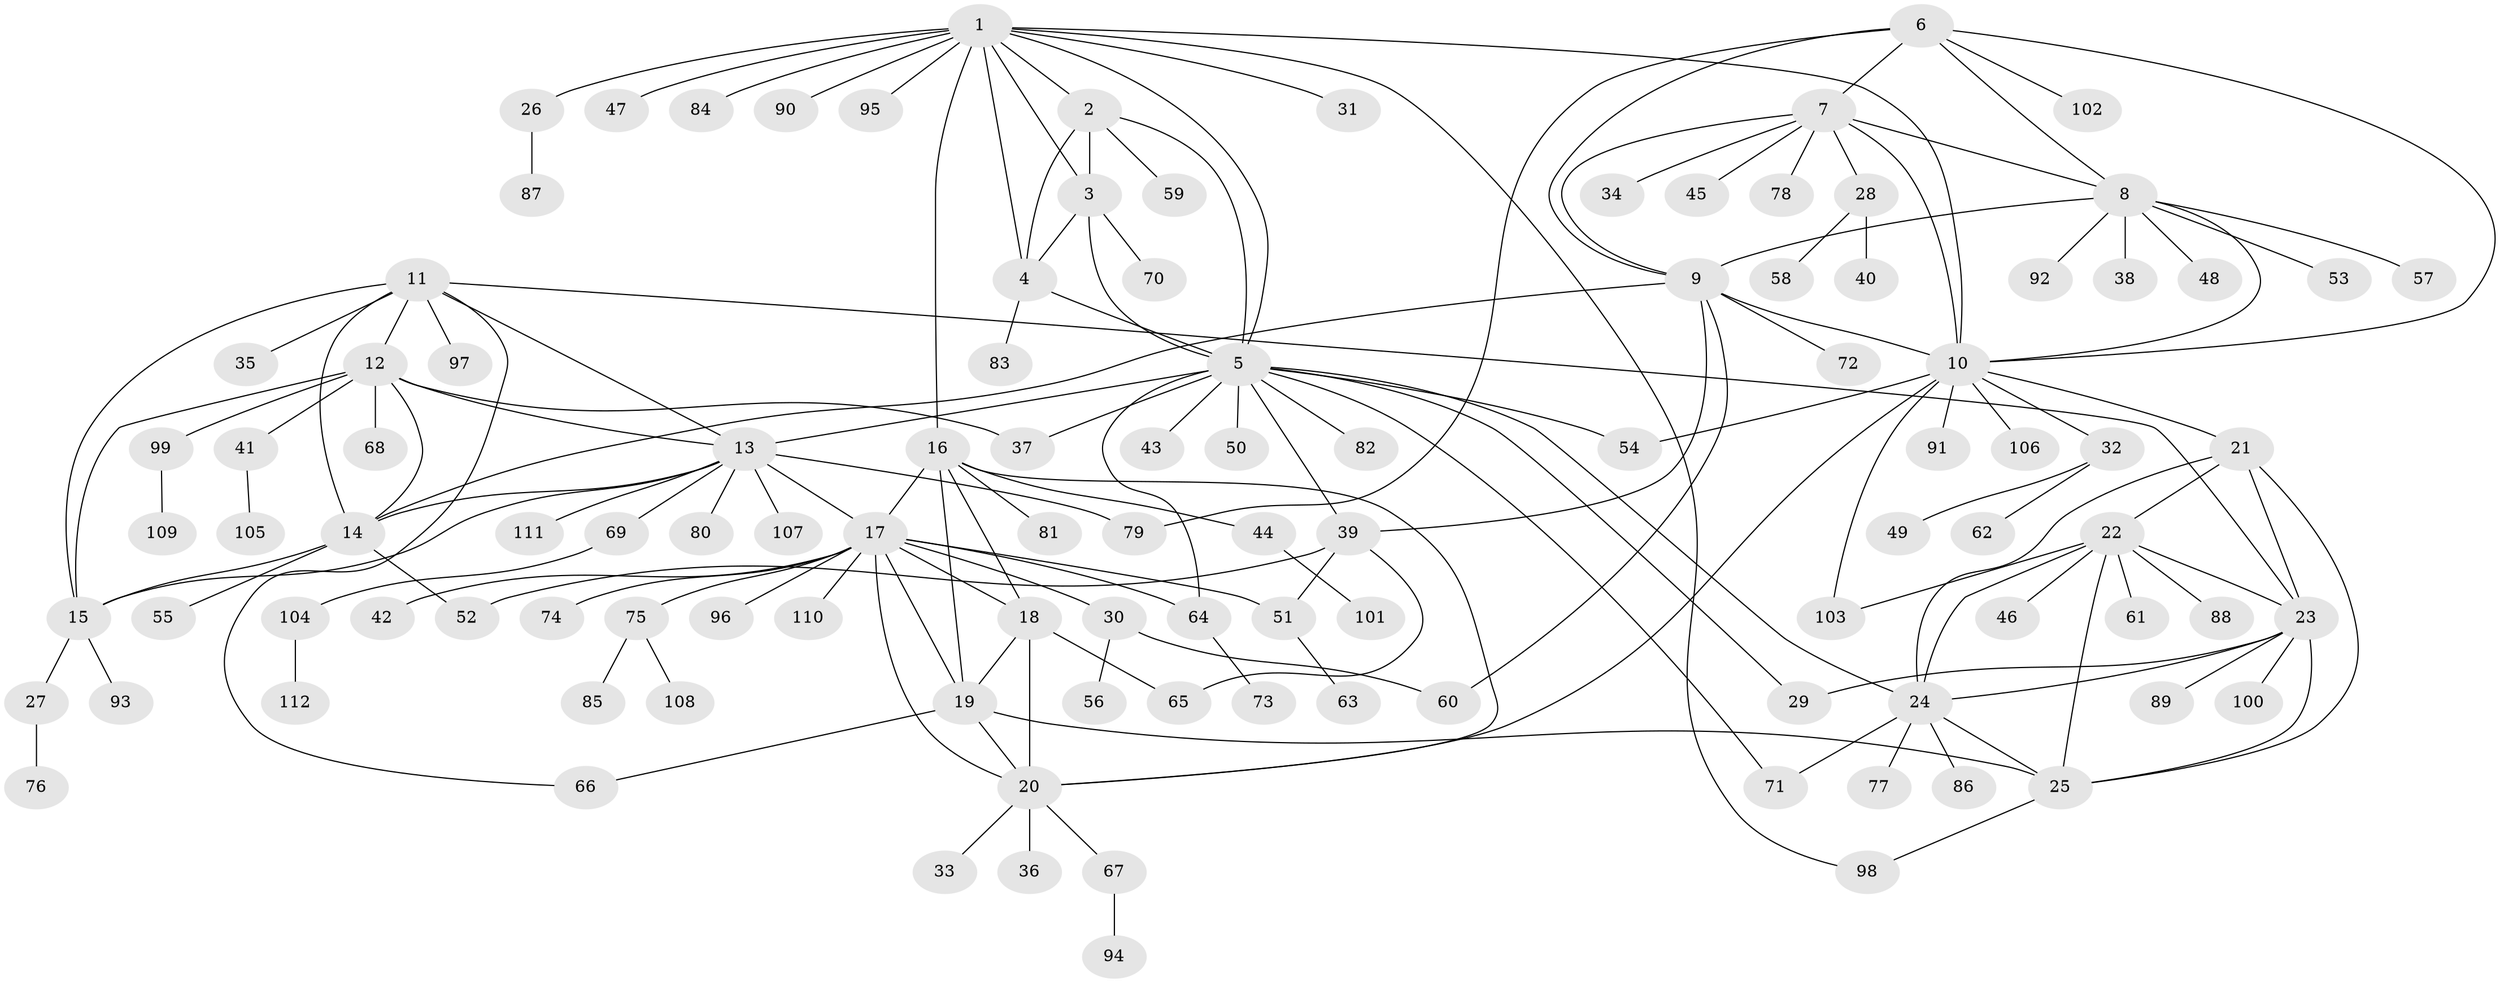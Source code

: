 // Generated by graph-tools (version 1.1) at 2025/50/03/09/25 03:50:33]
// undirected, 112 vertices, 161 edges
graph export_dot {
graph [start="1"]
  node [color=gray90,style=filled];
  1;
  2;
  3;
  4;
  5;
  6;
  7;
  8;
  9;
  10;
  11;
  12;
  13;
  14;
  15;
  16;
  17;
  18;
  19;
  20;
  21;
  22;
  23;
  24;
  25;
  26;
  27;
  28;
  29;
  30;
  31;
  32;
  33;
  34;
  35;
  36;
  37;
  38;
  39;
  40;
  41;
  42;
  43;
  44;
  45;
  46;
  47;
  48;
  49;
  50;
  51;
  52;
  53;
  54;
  55;
  56;
  57;
  58;
  59;
  60;
  61;
  62;
  63;
  64;
  65;
  66;
  67;
  68;
  69;
  70;
  71;
  72;
  73;
  74;
  75;
  76;
  77;
  78;
  79;
  80;
  81;
  82;
  83;
  84;
  85;
  86;
  87;
  88;
  89;
  90;
  91;
  92;
  93;
  94;
  95;
  96;
  97;
  98;
  99;
  100;
  101;
  102;
  103;
  104;
  105;
  106;
  107;
  108;
  109;
  110;
  111;
  112;
  1 -- 2;
  1 -- 3;
  1 -- 4;
  1 -- 5;
  1 -- 10;
  1 -- 16;
  1 -- 26;
  1 -- 31;
  1 -- 47;
  1 -- 84;
  1 -- 90;
  1 -- 95;
  1 -- 98;
  2 -- 3;
  2 -- 4;
  2 -- 5;
  2 -- 59;
  3 -- 4;
  3 -- 5;
  3 -- 70;
  4 -- 5;
  4 -- 83;
  5 -- 13;
  5 -- 24;
  5 -- 29;
  5 -- 37;
  5 -- 39;
  5 -- 43;
  5 -- 50;
  5 -- 54;
  5 -- 64;
  5 -- 71;
  5 -- 82;
  6 -- 7;
  6 -- 8;
  6 -- 9;
  6 -- 10;
  6 -- 79;
  6 -- 102;
  7 -- 8;
  7 -- 9;
  7 -- 10;
  7 -- 28;
  7 -- 34;
  7 -- 45;
  7 -- 78;
  8 -- 9;
  8 -- 10;
  8 -- 38;
  8 -- 48;
  8 -- 53;
  8 -- 57;
  8 -- 92;
  9 -- 10;
  9 -- 14;
  9 -- 39;
  9 -- 60;
  9 -- 72;
  10 -- 20;
  10 -- 21;
  10 -- 32;
  10 -- 54;
  10 -- 91;
  10 -- 103;
  10 -- 106;
  11 -- 12;
  11 -- 13;
  11 -- 14;
  11 -- 15;
  11 -- 23;
  11 -- 35;
  11 -- 66;
  11 -- 97;
  12 -- 13;
  12 -- 14;
  12 -- 15;
  12 -- 37;
  12 -- 41;
  12 -- 68;
  12 -- 99;
  13 -- 14;
  13 -- 15;
  13 -- 17;
  13 -- 69;
  13 -- 79;
  13 -- 80;
  13 -- 107;
  13 -- 111;
  14 -- 15;
  14 -- 52;
  14 -- 55;
  15 -- 27;
  15 -- 93;
  16 -- 17;
  16 -- 18;
  16 -- 19;
  16 -- 20;
  16 -- 44;
  16 -- 81;
  17 -- 18;
  17 -- 19;
  17 -- 20;
  17 -- 30;
  17 -- 42;
  17 -- 51;
  17 -- 64;
  17 -- 74;
  17 -- 75;
  17 -- 96;
  17 -- 110;
  18 -- 19;
  18 -- 20;
  18 -- 65;
  19 -- 20;
  19 -- 25;
  19 -- 66;
  20 -- 33;
  20 -- 36;
  20 -- 67;
  21 -- 22;
  21 -- 23;
  21 -- 24;
  21 -- 25;
  22 -- 23;
  22 -- 24;
  22 -- 25;
  22 -- 46;
  22 -- 61;
  22 -- 88;
  22 -- 103;
  23 -- 24;
  23 -- 25;
  23 -- 29;
  23 -- 89;
  23 -- 100;
  24 -- 25;
  24 -- 71;
  24 -- 77;
  24 -- 86;
  25 -- 98;
  26 -- 87;
  27 -- 76;
  28 -- 40;
  28 -- 58;
  30 -- 56;
  30 -- 60;
  32 -- 49;
  32 -- 62;
  39 -- 51;
  39 -- 52;
  39 -- 65;
  41 -- 105;
  44 -- 101;
  51 -- 63;
  64 -- 73;
  67 -- 94;
  69 -- 104;
  75 -- 85;
  75 -- 108;
  99 -- 109;
  104 -- 112;
}
